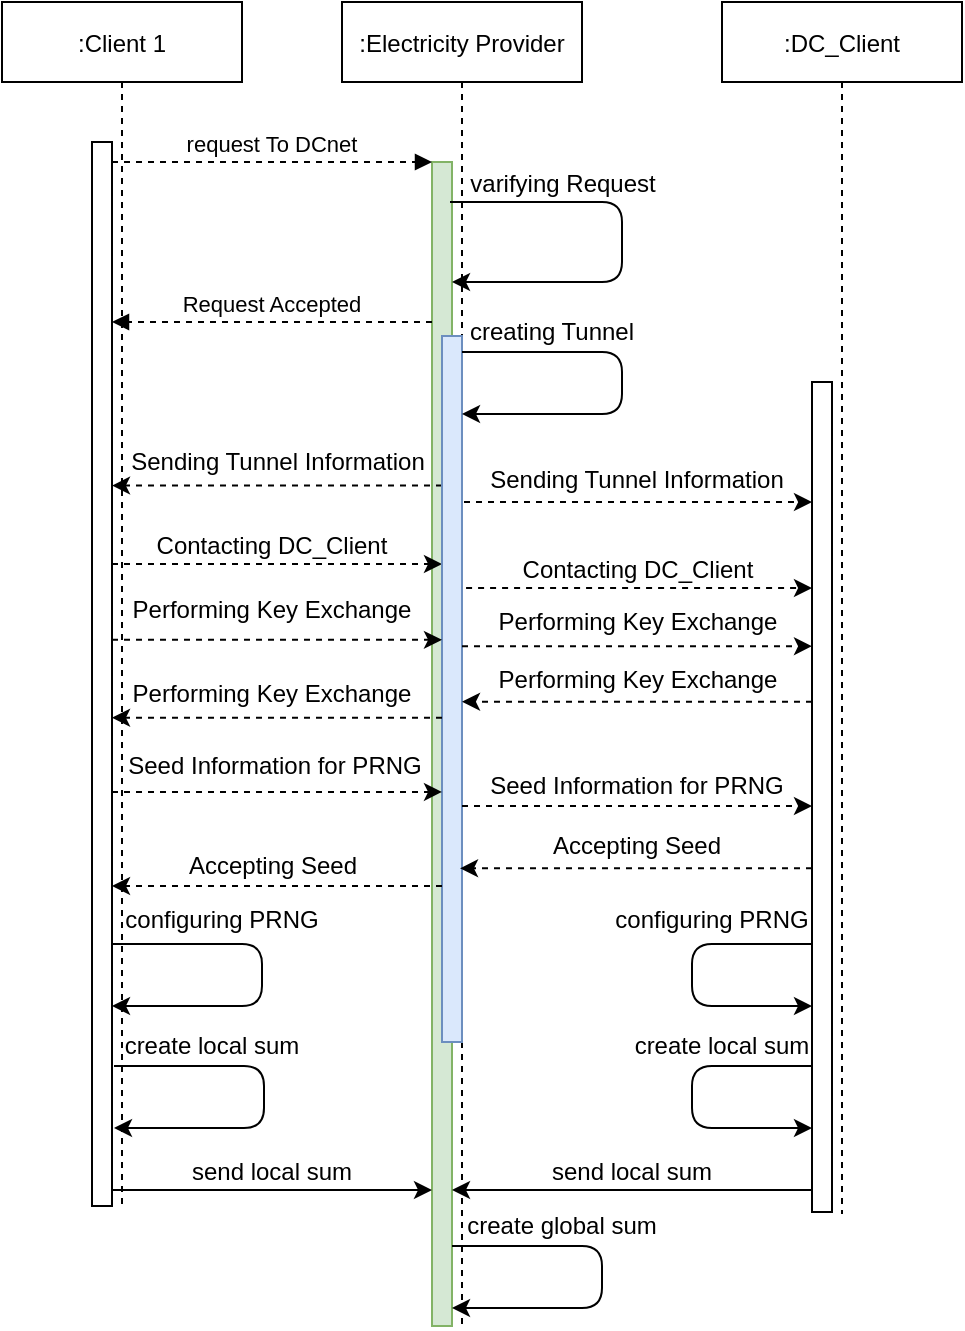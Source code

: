<mxfile version="14.9.9" type="device"><diagram id="kgpKYQtTHZ0yAKxKKP6v" name="Page-1"><mxGraphModel dx="1355" dy="793" grid="0" gridSize="10" guides="1" tooltips="1" connect="1" arrows="1" fold="1" page="1" pageScale="1" pageWidth="850" pageHeight="1100" math="0" shadow="0"><root><mxCell id="0"/><mxCell id="1" parent="0"/><mxCell id="3nuBFxr9cyL0pnOWT2aG-1" value=":Client 1" style="shape=umlLifeline;perimeter=lifelinePerimeter;container=1;collapsible=0;recursiveResize=0;rounded=0;shadow=0;strokeWidth=1;" parent="1" vertex="1"><mxGeometry x="120" y="80" width="120" height="602" as="geometry"/></mxCell><mxCell id="3nuBFxr9cyL0pnOWT2aG-2" value="" style="points=[];perimeter=orthogonalPerimeter;rounded=0;shadow=0;strokeWidth=1;" parent="3nuBFxr9cyL0pnOWT2aG-1" vertex="1"><mxGeometry x="45" y="70" width="10" height="532" as="geometry"/></mxCell><mxCell id="hwpi7fo4I61H9aY_ThPb-47" value="" style="endArrow=classic;html=1;endSize=6;" parent="3nuBFxr9cyL0pnOWT2aG-1" edge="1"><mxGeometry width="50" height="50" relative="1" as="geometry"><mxPoint x="55" y="471" as="sourcePoint"/><mxPoint x="55" y="502" as="targetPoint"/><Array as="points"><mxPoint x="130" y="471"/><mxPoint x="130" y="502"/></Array></mxGeometry></mxCell><mxCell id="3nuBFxr9cyL0pnOWT2aG-5" value=":Electricity Provider" style="shape=umlLifeline;perimeter=lifelinePerimeter;container=1;collapsible=0;recursiveResize=0;rounded=0;shadow=0;strokeWidth=1;" parent="1" vertex="1"><mxGeometry x="290" y="80" width="120" height="663" as="geometry"/></mxCell><mxCell id="3nuBFxr9cyL0pnOWT2aG-6" value="" style="points=[];perimeter=orthogonalPerimeter;rounded=0;shadow=0;strokeWidth=1;fillColor=#d5e8d4;strokeColor=#82b366;" parent="3nuBFxr9cyL0pnOWT2aG-5" vertex="1"><mxGeometry x="45" y="80" width="10" height="582" as="geometry"/></mxCell><mxCell id="hwpi7fo4I61H9aY_ThPb-4" value="" style="endArrow=classic;html=1;" parent="3nuBFxr9cyL0pnOWT2aG-5" target="3nuBFxr9cyL0pnOWT2aG-6" edge="1"><mxGeometry width="50" height="50" relative="1" as="geometry"><mxPoint x="54" y="100" as="sourcePoint"/><mxPoint x="54" y="138" as="targetPoint"/><Array as="points"><mxPoint x="140" y="100"/><mxPoint x="140" y="140"/></Array></mxGeometry></mxCell><mxCell id="3nuBFxr9cyL0pnOWT2aG-8" value="request To DCnet" style="verticalAlign=bottom;endArrow=block;entryX=0;entryY=0;shadow=0;strokeWidth=1;dashed=1;" parent="1" source="3nuBFxr9cyL0pnOWT2aG-2" target="3nuBFxr9cyL0pnOWT2aG-6" edge="1"><mxGeometry relative="1" as="geometry"><mxPoint x="275" y="160" as="sourcePoint"/></mxGeometry></mxCell><mxCell id="3nuBFxr9cyL0pnOWT2aG-9" value="Request Accepted" style="verticalAlign=bottom;endArrow=block;shadow=0;strokeWidth=1;dashed=1;bendable=0;rounded=0;" parent="1" source="3nuBFxr9cyL0pnOWT2aG-6" target="3nuBFxr9cyL0pnOWT2aG-2" edge="1"><mxGeometry relative="1" as="geometry"><mxPoint x="240" y="200" as="sourcePoint"/><Array as="points"><mxPoint x="300" y="240"/></Array></mxGeometry></mxCell><mxCell id="hwpi7fo4I61H9aY_ThPb-2" value=":DC_Client " style="shape=umlLifeline;perimeter=lifelinePerimeter;container=1;collapsible=0;recursiveResize=0;rounded=0;shadow=0;strokeWidth=1;" parent="1" vertex="1"><mxGeometry x="480" y="80" width="120" height="606" as="geometry"/></mxCell><mxCell id="hwpi7fo4I61H9aY_ThPb-3" value="" style="points=[];perimeter=orthogonalPerimeter;rounded=0;shadow=0;strokeWidth=1;" parent="hwpi7fo4I61H9aY_ThPb-2" vertex="1"><mxGeometry x="45" y="190" width="10" height="415" as="geometry"/></mxCell><mxCell id="hwpi7fo4I61H9aY_ThPb-49" value="" style="endArrow=classic;html=1;endSize=6;entryX=0;entryY=0.822;entryDx=0;entryDy=0;entryPerimeter=0;" parent="hwpi7fo4I61H9aY_ThPb-2" edge="1"><mxGeometry width="50" height="50" relative="1" as="geometry"><mxPoint x="45" y="471" as="sourcePoint"/><mxPoint x="45" y="502" as="targetPoint"/><Array as="points"><mxPoint x="-15" y="471"/><mxPoint x="-15" y="502"/></Array></mxGeometry></mxCell><mxCell id="hwpi7fo4I61H9aY_ThPb-5" value="varifying Request" style="text;html=1;strokeColor=none;fillColor=none;align=center;verticalAlign=middle;whiteSpace=wrap;rounded=0;" parent="1" vertex="1"><mxGeometry x="352.5" y="161" width="95" height="20" as="geometry"/></mxCell><mxCell id="hwpi7fo4I61H9aY_ThPb-8" value="" style="endArrow=classic;html=1;dashed=1;endSize=6;exitX=0;exitY=0.232;exitDx=0;exitDy=0;exitPerimeter=0;" parent="1" edge="1"><mxGeometry width="50" height="50" relative="1" as="geometry"><mxPoint x="340" y="321.8" as="sourcePoint"/><mxPoint x="175" y="321.8" as="targetPoint"/></mxGeometry></mxCell><mxCell id="hwpi7fo4I61H9aY_ThPb-9" value="Sending Tunnel Information" style="text;html=1;strokeColor=none;fillColor=none;align=center;verticalAlign=middle;whiteSpace=wrap;rounded=0;" parent="1" vertex="1"><mxGeometry x="182.5" y="300" width="150" height="20" as="geometry"/></mxCell><mxCell id="hwpi7fo4I61H9aY_ThPb-10" value="" style="endArrow=classic;html=1;endSize=6;dashed=1;" parent="1" target="hwpi7fo4I61H9aY_ThPb-3" edge="1"><mxGeometry width="50" height="50" relative="1" as="geometry"><mxPoint x="345" y="330.04" as="sourcePoint"/><mxPoint x="530" y="330.04" as="targetPoint"/></mxGeometry></mxCell><mxCell id="hwpi7fo4I61H9aY_ThPb-11" value="Sending Tunnel Information" style="text;html=1;strokeColor=none;fillColor=none;align=center;verticalAlign=middle;whiteSpace=wrap;rounded=0;" parent="1" vertex="1"><mxGeometry x="363.13" y="309" width="148.75" height="20" as="geometry"/></mxCell><mxCell id="hwpi7fo4I61H9aY_ThPb-12" value="" style="endArrow=classic;html=1;dashed=1;endSize=6;" parent="1" edge="1"><mxGeometry width="50" height="50" relative="1" as="geometry"><mxPoint x="175" y="361" as="sourcePoint"/><mxPoint x="340" y="361" as="targetPoint"/></mxGeometry></mxCell><mxCell id="hwpi7fo4I61H9aY_ThPb-13" value="Contacting DC_Client" style="text;html=1;strokeColor=none;fillColor=none;align=center;verticalAlign=middle;whiteSpace=wrap;rounded=0;" parent="1" vertex="1"><mxGeometry x="195" y="342" width="120" height="20" as="geometry"/></mxCell><mxCell id="hwpi7fo4I61H9aY_ThPb-16" value="Performing Key Exchange" style="text;html=1;strokeColor=none;fillColor=none;align=center;verticalAlign=middle;whiteSpace=wrap;rounded=0;" parent="1" vertex="1"><mxGeometry x="180" y="374" width="150" height="20" as="geometry"/></mxCell><mxCell id="hwpi7fo4I61H9aY_ThPb-19" value="" style="points=[];perimeter=orthogonalPerimeter;rounded=0;shadow=0;strokeWidth=1;fillColor=#dae8fc;strokeColor=#6c8ebf;" parent="1" vertex="1"><mxGeometry x="340" y="247" width="10" height="353" as="geometry"/></mxCell><mxCell id="hwpi7fo4I61H9aY_ThPb-21" value="" style="endArrow=classic;html=1;endSize=6;exitX=0;exitY=1;exitDx=0;exitDy=0;rounded=1;" parent="1" target="hwpi7fo4I61H9aY_ThPb-19" edge="1"><mxGeometry width="50" height="50" relative="1" as="geometry"><mxPoint x="350" y="255" as="sourcePoint"/><mxPoint x="370" y="286" as="targetPoint"/><Array as="points"><mxPoint x="430" y="255"/><mxPoint x="430" y="286"/></Array></mxGeometry></mxCell><mxCell id="hwpi7fo4I61H9aY_ThPb-23" value="creating Tunnel" style="text;html=1;strokeColor=none;fillColor=none;align=center;verticalAlign=middle;whiteSpace=wrap;rounded=0;" parent="1" vertex="1"><mxGeometry x="350" y="235" width="90" height="20" as="geometry"/></mxCell><mxCell id="hwpi7fo4I61H9aY_ThPb-24" value="" style="endArrow=classic;html=1;endSize=6;exitX=0.517;exitY=0.586;exitDx=0;exitDy=0;exitPerimeter=0;dashed=1;" parent="1" target="hwpi7fo4I61H9aY_ThPb-3" edge="1"><mxGeometry width="50" height="50" relative="1" as="geometry"><mxPoint x="352.04" y="373" as="sourcePoint"/><mxPoint x="530" y="373" as="targetPoint"/></mxGeometry></mxCell><mxCell id="hwpi7fo4I61H9aY_ThPb-25" value="Contacting DC_Client" style="text;html=1;strokeColor=none;fillColor=none;align=center;verticalAlign=middle;whiteSpace=wrap;rounded=0;" parent="1" vertex="1"><mxGeometry x="378.63" y="354" width="117.75" height="20" as="geometry"/></mxCell><mxCell id="hwpi7fo4I61H9aY_ThPb-27" value="" style="endArrow=classic;html=1;dashed=1;endSize=6;entryX=0;entryY=0.672;entryDx=0;entryDy=0;entryPerimeter=0;" parent="1" edge="1"><mxGeometry width="50" height="50" relative="1" as="geometry"><mxPoint x="175" y="398.936" as="sourcePoint"/><mxPoint x="340" y="398.936" as="targetPoint"/></mxGeometry></mxCell><mxCell id="hwpi7fo4I61H9aY_ThPb-28" value="" style="endArrow=classic;html=1;dashed=1;endSize=6;exitX=1;exitY=0.952;exitDx=0;exitDy=0;exitPerimeter=0;jumpStyle=sharp;" parent="1" edge="1"><mxGeometry width="50" height="50" relative="1" as="geometry"><mxPoint x="350" y="402.1" as="sourcePoint"/><mxPoint x="525" y="402.1" as="targetPoint"/></mxGeometry></mxCell><mxCell id="hwpi7fo4I61H9aY_ThPb-31" value="Performing Key Exchange" style="text;html=1;strokeColor=none;fillColor=none;align=center;verticalAlign=middle;whiteSpace=wrap;rounded=0;" parent="1" vertex="1"><mxGeometry x="362.5" y="380" width="150" height="20" as="geometry"/></mxCell><mxCell id="hwpi7fo4I61H9aY_ThPb-32" value="" style="endArrow=classic;html=1;dashed=1;endSize=6;" parent="1" edge="1"><mxGeometry width="50" height="50" relative="1" as="geometry"><mxPoint x="525" y="429.85" as="sourcePoint"/><mxPoint x="350" y="429.85" as="targetPoint"/></mxGeometry></mxCell><mxCell id="hwpi7fo4I61H9aY_ThPb-34" value="Performing Key Exchange" style="text;html=1;strokeColor=none;fillColor=none;align=center;verticalAlign=middle;whiteSpace=wrap;rounded=0;" parent="1" vertex="1"><mxGeometry x="362.5" y="409" width="150" height="20" as="geometry"/></mxCell><mxCell id="hwpi7fo4I61H9aY_ThPb-35" value="" style="endArrow=classic;html=1;dashed=1;endSize=6;exitX=0;exitY=0.82;exitDx=0;exitDy=0;exitPerimeter=0;" parent="1" edge="1"><mxGeometry width="50" height="50" relative="1" as="geometry"><mxPoint x="340" y="437.86" as="sourcePoint"/><mxPoint x="175" y="437.86" as="targetPoint"/></mxGeometry></mxCell><mxCell id="hwpi7fo4I61H9aY_ThPb-36" value="Performing Key Exchange" style="text;html=1;strokeColor=none;fillColor=none;align=center;verticalAlign=middle;whiteSpace=wrap;rounded=0;" parent="1" vertex="1"><mxGeometry x="180" y="416" width="150" height="20" as="geometry"/></mxCell><mxCell id="hwpi7fo4I61H9aY_ThPb-37" value="" style="endArrow=classic;html=1;dashed=1;endSize=6;entryX=0;entryY=0.873;entryDx=0;entryDy=0;entryPerimeter=0;" parent="1" edge="1"><mxGeometry width="50" height="50" relative="1" as="geometry"><mxPoint x="175" y="474.979" as="sourcePoint"/><mxPoint x="340" y="474.979" as="targetPoint"/></mxGeometry></mxCell><mxCell id="hwpi7fo4I61H9aY_ThPb-38" value="Seed Information for PRNG" style="text;html=1;strokeColor=none;fillColor=none;align=center;verticalAlign=middle;whiteSpace=wrap;rounded=0;" parent="1" vertex="1"><mxGeometry x="180" y="452" width="152.5" height="20" as="geometry"/></mxCell><mxCell id="hwpi7fo4I61H9aY_ThPb-39" value="" style="endArrow=classic;html=1;dashed=1;endSize=6;entryX=0;entryY=0.571;entryDx=0;entryDy=0;entryPerimeter=0;" parent="1" edge="1"><mxGeometry width="50" height="50" relative="1" as="geometry"><mxPoint x="350" y="482" as="sourcePoint"/><mxPoint x="525" y="482" as="targetPoint"/></mxGeometry></mxCell><mxCell id="hwpi7fo4I61H9aY_ThPb-41" value="Seed Information for PRNG" style="text;html=1;strokeColor=none;fillColor=none;align=center;verticalAlign=middle;whiteSpace=wrap;rounded=0;" parent="1" vertex="1"><mxGeometry x="361.25" y="462" width="152.5" height="20" as="geometry"/></mxCell><mxCell id="hwpi7fo4I61H9aY_ThPb-42" value="" style="endArrow=classic;html=1;dashed=1;endSize=6;entryX=0.9;entryY=0.747;entryDx=0;entryDy=0;entryPerimeter=0;" parent="1" edge="1"><mxGeometry width="50" height="50" relative="1" as="geometry"><mxPoint x="525" y="513.161" as="sourcePoint"/><mxPoint x="349" y="513.161" as="targetPoint"/></mxGeometry></mxCell><mxCell id="hwpi7fo4I61H9aY_ThPb-44" value="Accepting Seed" style="text;html=1;strokeColor=none;fillColor=none;align=center;verticalAlign=middle;whiteSpace=wrap;rounded=0;" parent="1" vertex="1"><mxGeometry x="385" y="492" width="105" height="20" as="geometry"/></mxCell><mxCell id="hwpi7fo4I61H9aY_ThPb-45" value="Accepting Seed" style="text;html=1;strokeColor=none;fillColor=none;align=center;verticalAlign=middle;whiteSpace=wrap;rounded=0;" parent="1" vertex="1"><mxGeometry x="202.5" y="502" width="105" height="20" as="geometry"/></mxCell><mxCell id="hwpi7fo4I61H9aY_ThPb-46" value="" style="endArrow=classic;html=1;dashed=1;endSize=6;" parent="1" edge="1"><mxGeometry width="50" height="50" relative="1" as="geometry"><mxPoint x="340" y="522" as="sourcePoint"/><mxPoint x="175" y="522" as="targetPoint"/></mxGeometry></mxCell><mxCell id="hwpi7fo4I61H9aY_ThPb-48" value="configuring PRNG" style="text;html=1;strokeColor=none;fillColor=none;align=center;verticalAlign=middle;whiteSpace=wrap;rounded=0;" parent="1" vertex="1"><mxGeometry x="180" y="529" width="100" height="20" as="geometry"/></mxCell><mxCell id="hwpi7fo4I61H9aY_ThPb-50" value="configuring PRNG" style="text;html=1;strokeColor=none;fillColor=none;align=center;verticalAlign=middle;whiteSpace=wrap;rounded=0;" parent="1" vertex="1"><mxGeometry x="425" y="529" width="100" height="20" as="geometry"/></mxCell><mxCell id="hwpi7fo4I61H9aY_ThPb-52" value="" style="endArrow=classic;html=1;endSize=6;" parent="1" edge="1"><mxGeometry width="50" height="50" relative="1" as="geometry"><mxPoint x="176" y="612" as="sourcePoint"/><mxPoint x="176" y="643" as="targetPoint"/><Array as="points"><mxPoint x="251" y="612"/><mxPoint x="251" y="643"/></Array></mxGeometry></mxCell><mxCell id="hwpi7fo4I61H9aY_ThPb-54" value="" style="endArrow=classic;html=1;endSize=6;entryX=0;entryY=0.822;entryDx=0;entryDy=0;entryPerimeter=0;" parent="1" edge="1"><mxGeometry width="50" height="50" relative="1" as="geometry"><mxPoint x="525" y="612" as="sourcePoint"/><mxPoint x="525" y="643" as="targetPoint"/><Array as="points"><mxPoint x="465" y="612"/><mxPoint x="465" y="643"/></Array></mxGeometry></mxCell><mxCell id="hwpi7fo4I61H9aY_ThPb-55" value="create local sum" style="text;html=1;strokeColor=none;fillColor=none;align=center;verticalAlign=middle;whiteSpace=wrap;rounded=0;" parent="1" vertex="1"><mxGeometry x="180" y="592" width="90" height="20" as="geometry"/></mxCell><mxCell id="hwpi7fo4I61H9aY_ThPb-56" value="create local sum" style="text;html=1;strokeColor=none;fillColor=none;align=center;verticalAlign=middle;whiteSpace=wrap;rounded=0;" parent="1" vertex="1"><mxGeometry x="435" y="592" width="90" height="20" as="geometry"/></mxCell><mxCell id="hwpi7fo4I61H9aY_ThPb-57" value="" style="endArrow=classic;html=1;endSize=6;entryX=0;entryY=0.924;entryDx=0;entryDy=0;entryPerimeter=0;" parent="1" edge="1"><mxGeometry width="50" height="50" relative="1" as="geometry"><mxPoint x="175" y="674" as="sourcePoint"/><mxPoint x="335" y="674" as="targetPoint"/></mxGeometry></mxCell><mxCell id="hwpi7fo4I61H9aY_ThPb-58" value="&lt;div&gt;send local sum&lt;/div&gt;&lt;div&gt;&lt;br&gt;&lt;/div&gt;" style="text;html=1;strokeColor=none;fillColor=none;align=center;verticalAlign=middle;whiteSpace=wrap;rounded=0;" parent="1" vertex="1"><mxGeometry x="205" y="662" width="100" height="20" as="geometry"/></mxCell><mxCell id="hwpi7fo4I61H9aY_ThPb-59" value="" style="endArrow=classic;html=1;endSize=6;" parent="1" edge="1"><mxGeometry width="50" height="50" relative="1" as="geometry"><mxPoint x="525" y="674" as="sourcePoint"/><mxPoint x="345" y="674" as="targetPoint"/><Array as="points"><mxPoint x="390" y="674"/></Array></mxGeometry></mxCell><mxCell id="hwpi7fo4I61H9aY_ThPb-60" value="&lt;div&gt;send local sum&lt;/div&gt;&lt;div&gt;&lt;br&gt;&lt;/div&gt;" style="text;html=1;strokeColor=none;fillColor=none;align=center;verticalAlign=middle;whiteSpace=wrap;rounded=0;" parent="1" vertex="1"><mxGeometry x="385" y="662" width="100" height="20" as="geometry"/></mxCell><mxCell id="hwpi7fo4I61H9aY_ThPb-61" value="" style="endArrow=classic;html=1;endSize=6;" parent="1" edge="1"><mxGeometry width="50" height="50" relative="1" as="geometry"><mxPoint x="345" y="702" as="sourcePoint"/><mxPoint x="345" y="733" as="targetPoint"/><Array as="points"><mxPoint x="420" y="702"/><mxPoint x="420" y="733"/></Array></mxGeometry></mxCell><mxCell id="hwpi7fo4I61H9aY_ThPb-62" value="create global sum" style="text;html=1;strokeColor=none;fillColor=none;align=center;verticalAlign=middle;whiteSpace=wrap;rounded=0;" parent="1" vertex="1"><mxGeometry x="350" y="682" width="100" height="20" as="geometry"/></mxCell></root></mxGraphModel></diagram></mxfile>